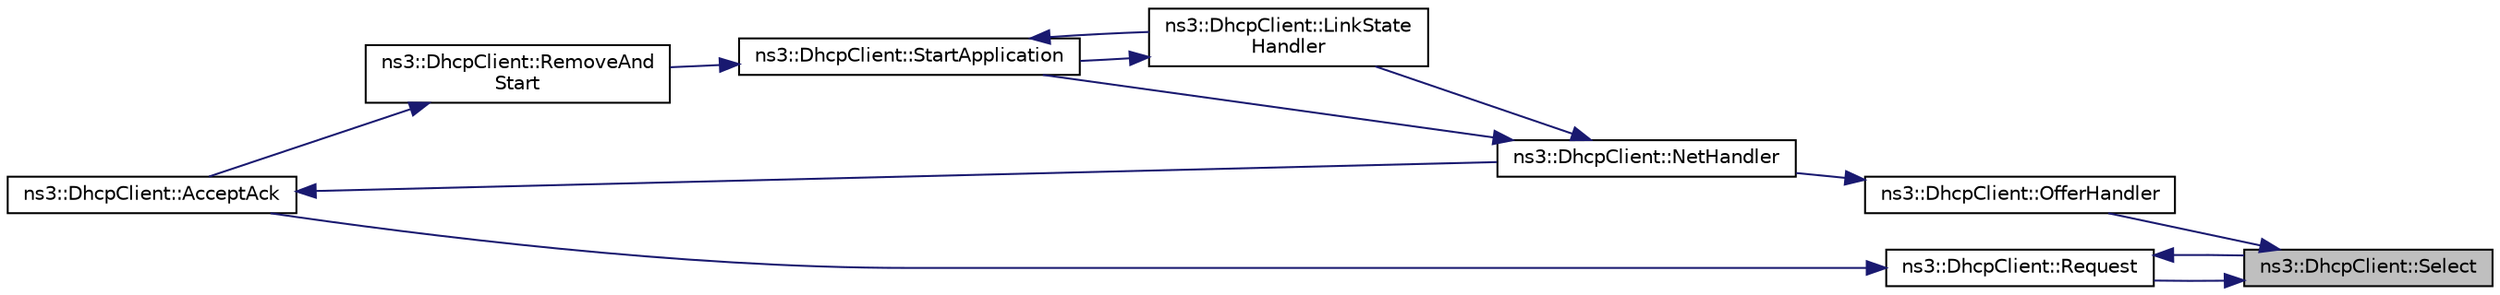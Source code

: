 digraph "ns3::DhcpClient::Select"
{
 // LATEX_PDF_SIZE
  edge [fontname="Helvetica",fontsize="10",labelfontname="Helvetica",labelfontsize="10"];
  node [fontname="Helvetica",fontsize="10",shape=record];
  rankdir="RL";
  Node1 [label="ns3::DhcpClient::Select",height=0.2,width=0.4,color="black", fillcolor="grey75", style="filled", fontcolor="black",tooltip="Selects an OFFER from m_offerList."];
  Node1 -> Node2 [dir="back",color="midnightblue",fontsize="10",style="solid",fontname="Helvetica"];
  Node2 [label="ns3::DhcpClient::OfferHandler",height=0.2,width=0.4,color="black", fillcolor="white", style="filled",URL="$classns3_1_1_dhcp_client.html#aa0475bb3e7bd6c56b29a9e1373108b23",tooltip="Stores DHCP offers in m_offerList."];
  Node2 -> Node3 [dir="back",color="midnightblue",fontsize="10",style="solid",fontname="Helvetica"];
  Node3 [label="ns3::DhcpClient::NetHandler",height=0.2,width=0.4,color="black", fillcolor="white", style="filled",URL="$classns3_1_1_dhcp_client.html#ae7a2dde0056ad591a05f84b2a404c213",tooltip="Handles incoming packets from the network."];
  Node3 -> Node4 [dir="back",color="midnightblue",fontsize="10",style="solid",fontname="Helvetica"];
  Node4 [label="ns3::DhcpClient::LinkState\lHandler",height=0.2,width=0.4,color="black", fillcolor="white", style="filled",URL="$classns3_1_1_dhcp_client.html#a3cabbf48dc583a62f0390f345cd4952f",tooltip="Handles changes in LinkState."];
  Node4 -> Node5 [dir="back",color="midnightblue",fontsize="10",style="solid",fontname="Helvetica"];
  Node5 [label="ns3::DhcpClient::StartApplication",height=0.2,width=0.4,color="black", fillcolor="white", style="filled",URL="$classns3_1_1_dhcp_client.html#ab03efa3292800ecd9cb99968cafddee3",tooltip="Application specific startup code."];
  Node5 -> Node4 [dir="back",color="midnightblue",fontsize="10",style="solid",fontname="Helvetica"];
  Node5 -> Node6 [dir="back",color="midnightblue",fontsize="10",style="solid",fontname="Helvetica"];
  Node6 [label="ns3::DhcpClient::RemoveAnd\lStart",height=0.2,width=0.4,color="black", fillcolor="white", style="filled",URL="$classns3_1_1_dhcp_client.html#a333fc2ff1440b01d15b9631490e23289",tooltip="Remove the current DHCP information and restart the process."];
  Node6 -> Node7 [dir="back",color="midnightblue",fontsize="10",style="solid",fontname="Helvetica"];
  Node7 [label="ns3::DhcpClient::AcceptAck",height=0.2,width=0.4,color="black", fillcolor="white", style="filled",URL="$classns3_1_1_dhcp_client.html#aeec11ad69df96e12a053410cce443f95",tooltip="Receives the DHCP ACK and configures IP address of the client."];
  Node7 -> Node3 [dir="back",color="midnightblue",fontsize="10",style="solid",fontname="Helvetica"];
  Node3 -> Node5 [dir="back",color="midnightblue",fontsize="10",style="solid",fontname="Helvetica"];
  Node1 -> Node8 [dir="back",color="midnightblue",fontsize="10",style="solid",fontname="Helvetica"];
  Node8 [label="ns3::DhcpClient::Request",height=0.2,width=0.4,color="black", fillcolor="white", style="filled",URL="$classns3_1_1_dhcp_client.html#a8c1a264b19c02d331f0e51f9be84b09a",tooltip="Sends the DHCP REQUEST message and changes the client state to WAIT_ACK."];
  Node8 -> Node7 [dir="back",color="midnightblue",fontsize="10",style="solid",fontname="Helvetica"];
  Node8 -> Node1 [dir="back",color="midnightblue",fontsize="10",style="solid",fontname="Helvetica"];
}
